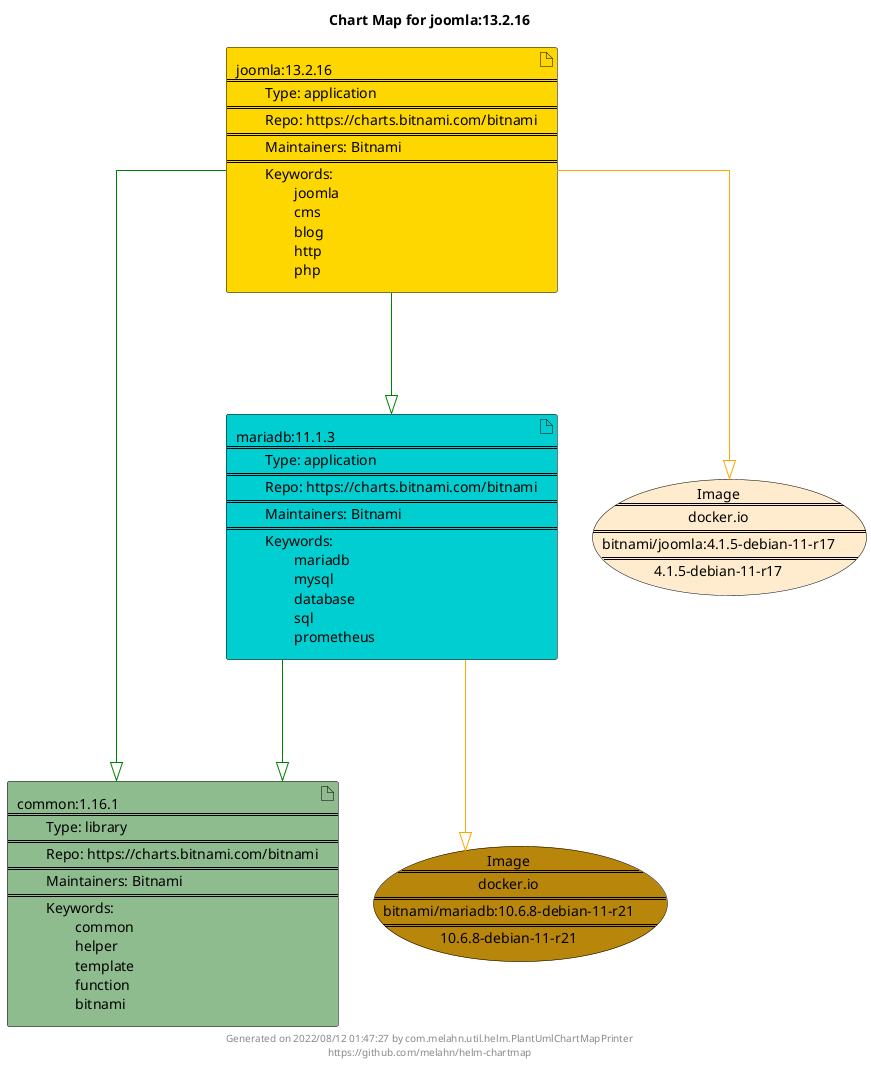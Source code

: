 @startuml
skinparam linetype ortho
skinparam backgroundColor white
skinparam usecaseBorderColor black
skinparam usecaseArrowColor LightSlateGray
skinparam artifactBorderColor black
skinparam artifactArrowColor LightSlateGray

title Chart Map for joomla:13.2.16

'There are 3 referenced Helm Charts
artifact "common:1.16.1\n====\n\tType: library\n====\n\tRepo: https://charts.bitnami.com/bitnami\n====\n\tMaintainers: Bitnami\n====\n\tKeywords: \n\t\tcommon\n\t\thelper\n\t\ttemplate\n\t\tfunction\n\t\tbitnami" as common_1_16_1 #DarkSeaGreen
artifact "joomla:13.2.16\n====\n\tType: application\n====\n\tRepo: https://charts.bitnami.com/bitnami\n====\n\tMaintainers: Bitnami\n====\n\tKeywords: \n\t\tjoomla\n\t\tcms\n\t\tblog\n\t\thttp\n\t\tphp" as joomla_13_2_16 #Gold
artifact "mariadb:11.1.3\n====\n\tType: application\n====\n\tRepo: https://charts.bitnami.com/bitnami\n====\n\tMaintainers: Bitnami\n====\n\tKeywords: \n\t\tmariadb\n\t\tmysql\n\t\tdatabase\n\t\tsql\n\t\tprometheus" as mariadb_11_1_3 #DarkTurquoise

'There are 2 referenced Docker Images
usecase "Image\n====\ndocker.io\n====\nbitnami/mariadb:10.6.8-debian-11-r21\n====\n10.6.8-debian-11-r21" as docker_io_bitnami_mariadb_10_6_8_debian_11_r21 #DarkGoldenRod
usecase "Image\n====\ndocker.io\n====\nbitnami/joomla:4.1.5-debian-11-r17\n====\n4.1.5-debian-11-r17" as docker_io_bitnami_joomla_4_1_5_debian_11_r17 #BlanchedAlmond

'Chart Dependencies
joomla_13_2_16--[#green]-|>common_1_16_1
joomla_13_2_16--[#green]-|>mariadb_11_1_3
mariadb_11_1_3--[#green]-|>common_1_16_1
joomla_13_2_16--[#orange]-|>docker_io_bitnami_joomla_4_1_5_debian_11_r17
mariadb_11_1_3--[#orange]-|>docker_io_bitnami_mariadb_10_6_8_debian_11_r21

center footer Generated on 2022/08/12 01:47:27 by com.melahn.util.helm.PlantUmlChartMapPrinter\nhttps://github.com/melahn/helm-chartmap
@enduml
